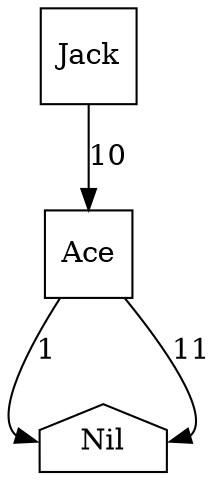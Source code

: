 digraph{
    node [shape=square]
    Nil [shape=house]

    Jack -> Ace [label=10]
    Ace -> Nil:w [label=1]
    Ace -> Nil:e [label=11]
}